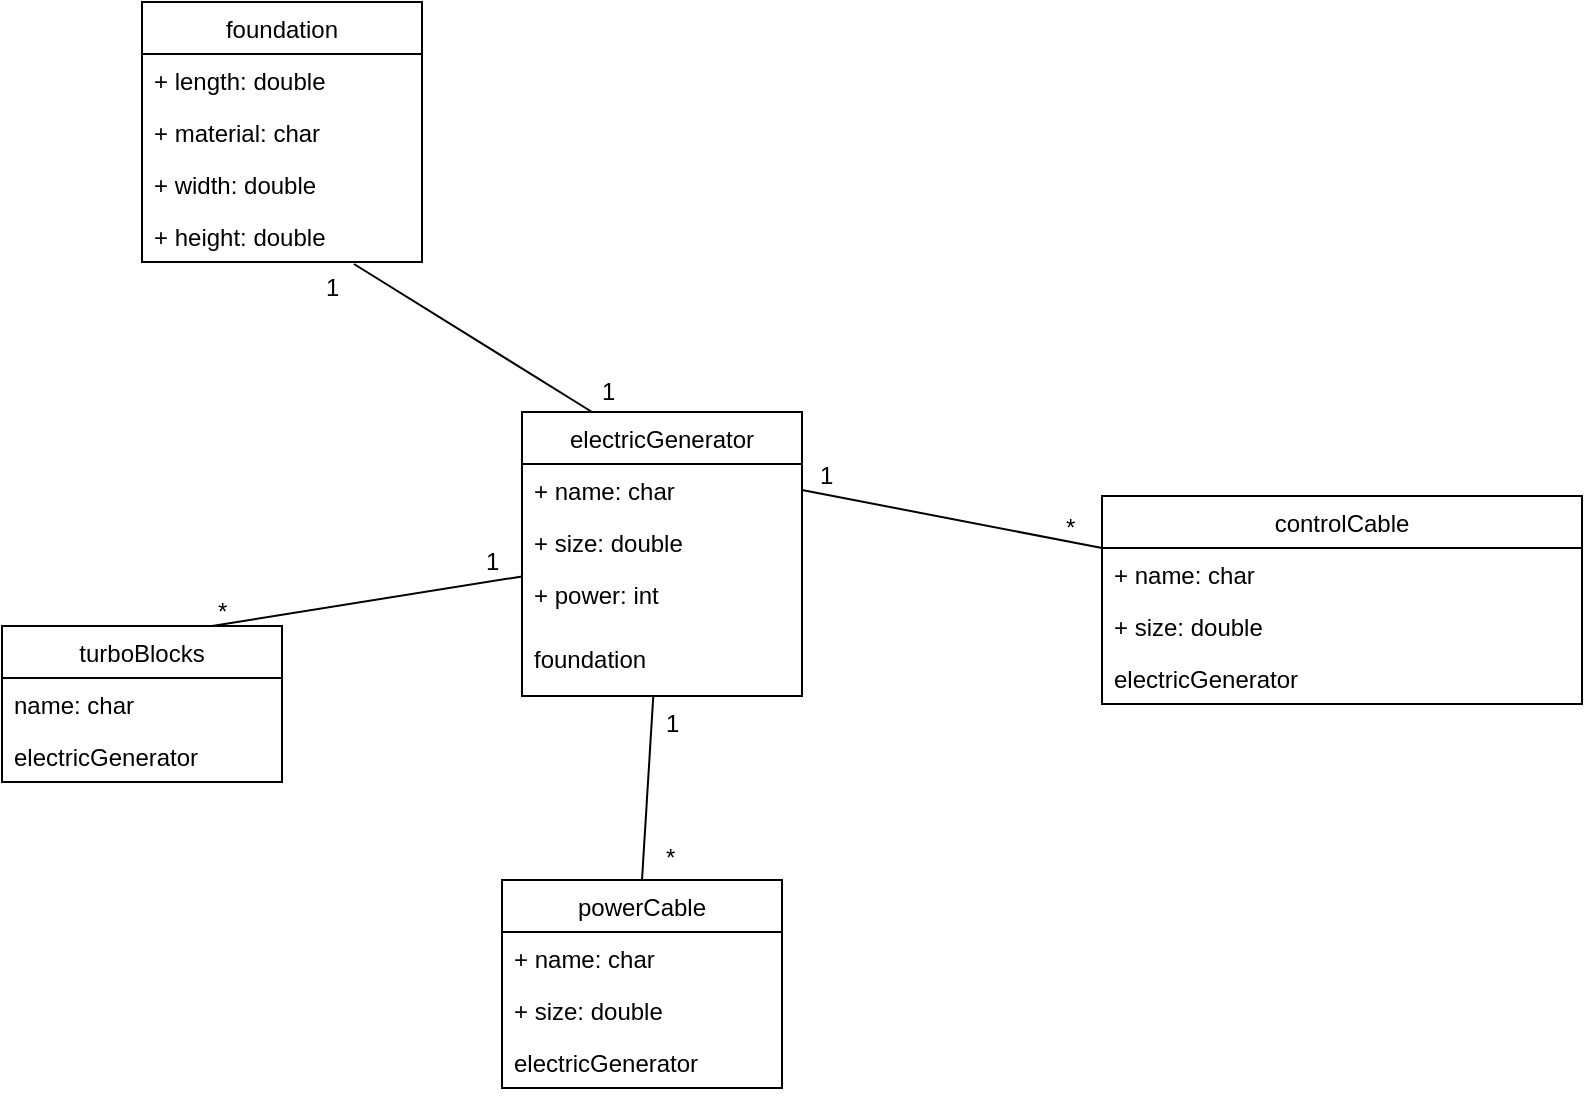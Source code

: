 <mxfile version="10.6.3" type="github"><diagram id="nq3aV1BxGeNtqtGXIIGj" name="Page-1"><mxGraphModel dx="1032" dy="2175" grid="1" gridSize="10" guides="1" tooltips="1" connect="1" arrows="1" fold="1" page="1" pageScale="1" pageWidth="583" pageHeight="827" math="0" shadow="0"><root><mxCell id="0"/><mxCell id="1" parent="0"/><mxCell id="2YgmfyaSE2blKY_tlboj-1" value="foundation" style="swimlane;fontStyle=0;childLayout=stackLayout;horizontal=1;startSize=26;fillColor=none;horizontalStack=0;resizeParent=1;resizeParentMax=0;resizeLast=0;collapsible=1;marginBottom=0;" parent="1" vertex="1"><mxGeometry x="140" y="-852" width="140" height="130" as="geometry"/></mxCell><mxCell id="2YgmfyaSE2blKY_tlboj-2" value="+ length: double" style="text;strokeColor=none;fillColor=none;align=left;verticalAlign=top;spacingLeft=4;spacingRight=4;overflow=hidden;rotatable=0;points=[[0,0.5],[1,0.5]];portConstraint=eastwest;" parent="2YgmfyaSE2blKY_tlboj-1" vertex="1"><mxGeometry y="26" width="140" height="26" as="geometry"/></mxCell><mxCell id="2YgmfyaSE2blKY_tlboj-3" value="+ material: char" style="text;strokeColor=none;fillColor=none;align=left;verticalAlign=top;spacingLeft=4;spacingRight=4;overflow=hidden;rotatable=0;points=[[0,0.5],[1,0.5]];portConstraint=eastwest;" parent="2YgmfyaSE2blKY_tlboj-1" vertex="1"><mxGeometry y="52" width="140" height="26" as="geometry"/></mxCell><mxCell id="GBzU6SzvWuFkZOjLZcqO-5" value="+ width: double" style="text;strokeColor=none;fillColor=none;align=left;verticalAlign=top;spacingLeft=4;spacingRight=4;overflow=hidden;rotatable=0;points=[[0,0.5],[1,0.5]];portConstraint=eastwest;" vertex="1" parent="2YgmfyaSE2blKY_tlboj-1"><mxGeometry y="78" width="140" height="26" as="geometry"/></mxCell><mxCell id="GBzU6SzvWuFkZOjLZcqO-6" value="+ height: double" style="text;strokeColor=none;fillColor=none;align=left;verticalAlign=top;spacingLeft=4;spacingRight=4;overflow=hidden;rotatable=0;points=[[0,0.5],[1,0.5]];portConstraint=eastwest;" vertex="1" parent="2YgmfyaSE2blKY_tlboj-1"><mxGeometry y="104" width="140" height="26" as="geometry"/></mxCell><mxCell id="2YgmfyaSE2blKY_tlboj-5" value="powerСable" style="swimlane;fontStyle=0;childLayout=stackLayout;horizontal=1;startSize=26;fillColor=none;horizontalStack=0;resizeParent=1;resizeParentMax=0;resizeLast=0;collapsible=1;marginBottom=0;" parent="1" vertex="1"><mxGeometry x="320" y="-413" width="140" height="104" as="geometry"/></mxCell><mxCell id="2YgmfyaSE2blKY_tlboj-6" value="+ name: char&#10;&#10;&#10;" style="text;strokeColor=none;fillColor=none;align=left;verticalAlign=top;spacingLeft=4;spacingRight=4;overflow=hidden;rotatable=0;points=[[0,0.5],[1,0.5]];portConstraint=eastwest;" parent="2YgmfyaSE2blKY_tlboj-5" vertex="1"><mxGeometry y="26" width="140" height="26" as="geometry"/></mxCell><mxCell id="2YgmfyaSE2blKY_tlboj-8" value="+ size: double" style="text;strokeColor=none;fillColor=none;align=left;verticalAlign=top;spacingLeft=4;spacingRight=4;overflow=hidden;rotatable=0;points=[[0,0.5],[1,0.5]];portConstraint=eastwest;" parent="2YgmfyaSE2blKY_tlboj-5" vertex="1"><mxGeometry y="52" width="140" height="26" as="geometry"/></mxCell><mxCell id="2YgmfyaSE2blKY_tlboj-31" value="electricGenerator" style="text;strokeColor=none;fillColor=none;align=left;verticalAlign=top;spacingLeft=4;spacingRight=4;overflow=hidden;rotatable=0;points=[[0,0.5],[1,0.5]];portConstraint=eastwest;" parent="2YgmfyaSE2blKY_tlboj-5" vertex="1"><mxGeometry y="78" width="140" height="26" as="geometry"/></mxCell><mxCell id="2YgmfyaSE2blKY_tlboj-9" value="controlCable" style="swimlane;fontStyle=0;childLayout=stackLayout;horizontal=1;startSize=26;fillColor=none;horizontalStack=0;resizeParent=1;resizeParentMax=0;resizeLast=0;collapsible=1;marginBottom=0;" parent="1" vertex="1"><mxGeometry x="620" y="-605" width="240" height="104" as="geometry"/></mxCell><mxCell id="2YgmfyaSE2blKY_tlboj-10" value="+ name: char" style="text;strokeColor=none;fillColor=none;align=left;verticalAlign=top;spacingLeft=4;spacingRight=4;overflow=hidden;rotatable=0;points=[[0,0.5],[1,0.5]];portConstraint=eastwest;" parent="2YgmfyaSE2blKY_tlboj-9" vertex="1"><mxGeometry y="26" width="240" height="26" as="geometry"/></mxCell><mxCell id="2YgmfyaSE2blKY_tlboj-11" value="+ size: double" style="text;strokeColor=none;fillColor=none;align=left;verticalAlign=top;spacingLeft=4;spacingRight=4;overflow=hidden;rotatable=0;points=[[0,0.5],[1,0.5]];portConstraint=eastwest;" parent="2YgmfyaSE2blKY_tlboj-9" vertex="1"><mxGeometry y="52" width="240" height="26" as="geometry"/></mxCell><mxCell id="2YgmfyaSE2blKY_tlboj-33" value="electricGenerator" style="text;strokeColor=none;fillColor=none;align=left;verticalAlign=top;spacingLeft=4;spacingRight=4;overflow=hidden;rotatable=0;points=[[0,0.5],[1,0.5]];portConstraint=eastwest;" parent="2YgmfyaSE2blKY_tlboj-9" vertex="1"><mxGeometry y="78" width="240" height="26" as="geometry"/></mxCell><mxCell id="2YgmfyaSE2blKY_tlboj-13" value="electricGenerator" style="swimlane;fontStyle=0;childLayout=stackLayout;horizontal=1;startSize=26;fillColor=none;horizontalStack=0;resizeParent=1;resizeParentMax=0;resizeLast=0;collapsible=1;marginBottom=0;" parent="1" vertex="1"><mxGeometry x="330" y="-647" width="140" height="142" as="geometry"><mxRectangle x="273" y="-760" width="120" height="26" as="alternateBounds"/></mxGeometry></mxCell><mxCell id="2YgmfyaSE2blKY_tlboj-14" value="+ name: char" style="text;strokeColor=none;fillColor=none;align=left;verticalAlign=top;spacingLeft=4;spacingRight=4;overflow=hidden;rotatable=0;points=[[0,0.5],[1,0.5]];portConstraint=eastwest;" parent="2YgmfyaSE2blKY_tlboj-13" vertex="1"><mxGeometry y="26" width="140" height="26" as="geometry"/></mxCell><mxCell id="2YgmfyaSE2blKY_tlboj-15" value="+ size: double" style="text;strokeColor=none;fillColor=none;align=left;verticalAlign=top;spacingLeft=4;spacingRight=4;overflow=hidden;rotatable=0;points=[[0,0.5],[1,0.5]];portConstraint=eastwest;" parent="2YgmfyaSE2blKY_tlboj-13" vertex="1"><mxGeometry y="52" width="140" height="26" as="geometry"/></mxCell><mxCell id="2YgmfyaSE2blKY_tlboj-16" value="+ power: int" style="text;strokeColor=none;fillColor=none;align=left;verticalAlign=top;spacingLeft=4;spacingRight=4;overflow=hidden;rotatable=0;points=[[0,0.5],[1,0.5]];portConstraint=eastwest;" parent="2YgmfyaSE2blKY_tlboj-13" vertex="1"><mxGeometry y="78" width="140" height="32" as="geometry"/></mxCell><mxCell id="2YgmfyaSE2blKY_tlboj-30" value="foundation" style="text;strokeColor=none;fillColor=none;align=left;verticalAlign=top;spacingLeft=4;spacingRight=4;overflow=hidden;rotatable=0;points=[[0,0.5],[1,0.5]];portConstraint=eastwest;" parent="2YgmfyaSE2blKY_tlboj-13" vertex="1"><mxGeometry y="110" width="140" height="32" as="geometry"/></mxCell><mxCell id="2YgmfyaSE2blKY_tlboj-17" value="turboBlocks" style="swimlane;fontStyle=0;childLayout=stackLayout;horizontal=1;startSize=26;fillColor=none;horizontalStack=0;resizeParent=1;resizeParentMax=0;resizeLast=0;collapsible=1;marginBottom=0;" parent="1" vertex="1"><mxGeometry x="70" y="-540" width="140" height="78" as="geometry"/></mxCell><mxCell id="2YgmfyaSE2blKY_tlboj-18" value="name: char" style="text;strokeColor=none;fillColor=none;align=left;verticalAlign=top;spacingLeft=4;spacingRight=4;overflow=hidden;rotatable=0;points=[[0,0.5],[1,0.5]];portConstraint=eastwest;" parent="2YgmfyaSE2blKY_tlboj-17" vertex="1"><mxGeometry y="26" width="140" height="26" as="geometry"/></mxCell><mxCell id="2YgmfyaSE2blKY_tlboj-20" value="electricGenerator" style="text;strokeColor=none;fillColor=none;align=left;verticalAlign=top;spacingLeft=4;spacingRight=4;overflow=hidden;rotatable=0;points=[[0,0.5],[1,0.5]];portConstraint=eastwest;" parent="2YgmfyaSE2blKY_tlboj-17" vertex="1"><mxGeometry y="52" width="140" height="26" as="geometry"/></mxCell><mxCell id="2YgmfyaSE2blKY_tlboj-39" value="" style="endArrow=none;html=1;entryX=0.25;entryY=0;entryDx=0;entryDy=0;exitX=0.757;exitY=1.038;exitDx=0;exitDy=0;exitPerimeter=0;" parent="1" source="GBzU6SzvWuFkZOjLZcqO-6" target="2YgmfyaSE2blKY_tlboj-13" edge="1"><mxGeometry width="50" height="50" relative="1" as="geometry"><mxPoint x="240" y="-670" as="sourcePoint"/><mxPoint x="410" y="-700" as="targetPoint"/></mxGeometry></mxCell><mxCell id="2YgmfyaSE2blKY_tlboj-41" value="" style="endArrow=none;html=1;exitX=0.75;exitY=0;exitDx=0;exitDy=0;" parent="1" source="2YgmfyaSE2blKY_tlboj-17" target="2YgmfyaSE2blKY_tlboj-13" edge="1"><mxGeometry width="50" height="50" relative="1" as="geometry"><mxPoint x="220" y="-600" as="sourcePoint"/><mxPoint x="270" y="-650" as="targetPoint"/></mxGeometry></mxCell><mxCell id="2YgmfyaSE2blKY_tlboj-42" value="" style="endArrow=none;html=1;exitX=0.5;exitY=0;exitDx=0;exitDy=0;" parent="1" source="2YgmfyaSE2blKY_tlboj-5" target="2YgmfyaSE2blKY_tlboj-13" edge="1"><mxGeometry width="50" height="50" relative="1" as="geometry"><mxPoint x="330" y="-450" as="sourcePoint"/><mxPoint x="380" y="-500" as="targetPoint"/></mxGeometry></mxCell><mxCell id="2YgmfyaSE2blKY_tlboj-43" value="" style="endArrow=none;html=1;entryX=1;entryY=0.5;entryDx=0;entryDy=0;exitX=0;exitY=0.25;exitDx=0;exitDy=0;" parent="1" source="2YgmfyaSE2blKY_tlboj-9" target="2YgmfyaSE2blKY_tlboj-14" edge="1"><mxGeometry width="50" height="50" relative="1" as="geometry"><mxPoint x="630" y="-430" as="sourcePoint"/><mxPoint x="680" y="-480" as="targetPoint"/></mxGeometry></mxCell><mxCell id="2YgmfyaSE2blKY_tlboj-44" value="1" style="text;html=1;resizable=0;points=[];autosize=1;align=left;verticalAlign=top;spacingTop=-4;" parent="1" vertex="1"><mxGeometry x="230" y="-719" width="20" height="20" as="geometry"/></mxCell><mxCell id="2YgmfyaSE2blKY_tlboj-45" value="1" style="text;html=1;resizable=0;points=[];autosize=1;align=left;verticalAlign=top;spacingTop=-4;" parent="1" vertex="1"><mxGeometry x="368" y="-667" width="20" height="20" as="geometry"/></mxCell><mxCell id="2YgmfyaSE2blKY_tlboj-46" value="*" style="text;html=1;resizable=0;points=[];autosize=1;align=left;verticalAlign=top;spacingTop=-4;" parent="1" vertex="1"><mxGeometry x="600" y="-599" width="20" height="20" as="geometry"/></mxCell><mxCell id="2YgmfyaSE2blKY_tlboj-49" value="1" style="text;html=1;resizable=0;points=[];autosize=1;align=left;verticalAlign=top;spacingTop=-4;" parent="1" vertex="1"><mxGeometry x="477" y="-625" width="20" height="20" as="geometry"/></mxCell><mxCell id="2YgmfyaSE2blKY_tlboj-50" value="*" style="text;html=1;resizable=0;points=[];autosize=1;align=left;verticalAlign=top;spacingTop=-4;" parent="1" vertex="1"><mxGeometry x="400" y="-434" width="20" height="20" as="geometry"/></mxCell><mxCell id="2YgmfyaSE2blKY_tlboj-51" value="1" style="text;html=1;resizable=0;points=[];autosize=1;align=left;verticalAlign=top;spacingTop=-4;" parent="1" vertex="1"><mxGeometry x="400" y="-501" width="20" height="20" as="geometry"/></mxCell><mxCell id="2YgmfyaSE2blKY_tlboj-52" value="*" style="text;html=1;resizable=0;points=[];autosize=1;align=left;verticalAlign=top;spacingTop=-4;" parent="1" vertex="1"><mxGeometry x="176" y="-557" width="20" height="20" as="geometry"/></mxCell><mxCell id="2YgmfyaSE2blKY_tlboj-53" value="1" style="text;html=1;resizable=0;points=[];autosize=1;align=left;verticalAlign=top;spacingTop=-4;" parent="1" vertex="1"><mxGeometry x="310" y="-582" width="20" height="20" as="geometry"/></mxCell></root></mxGraphModel></diagram></mxfile>